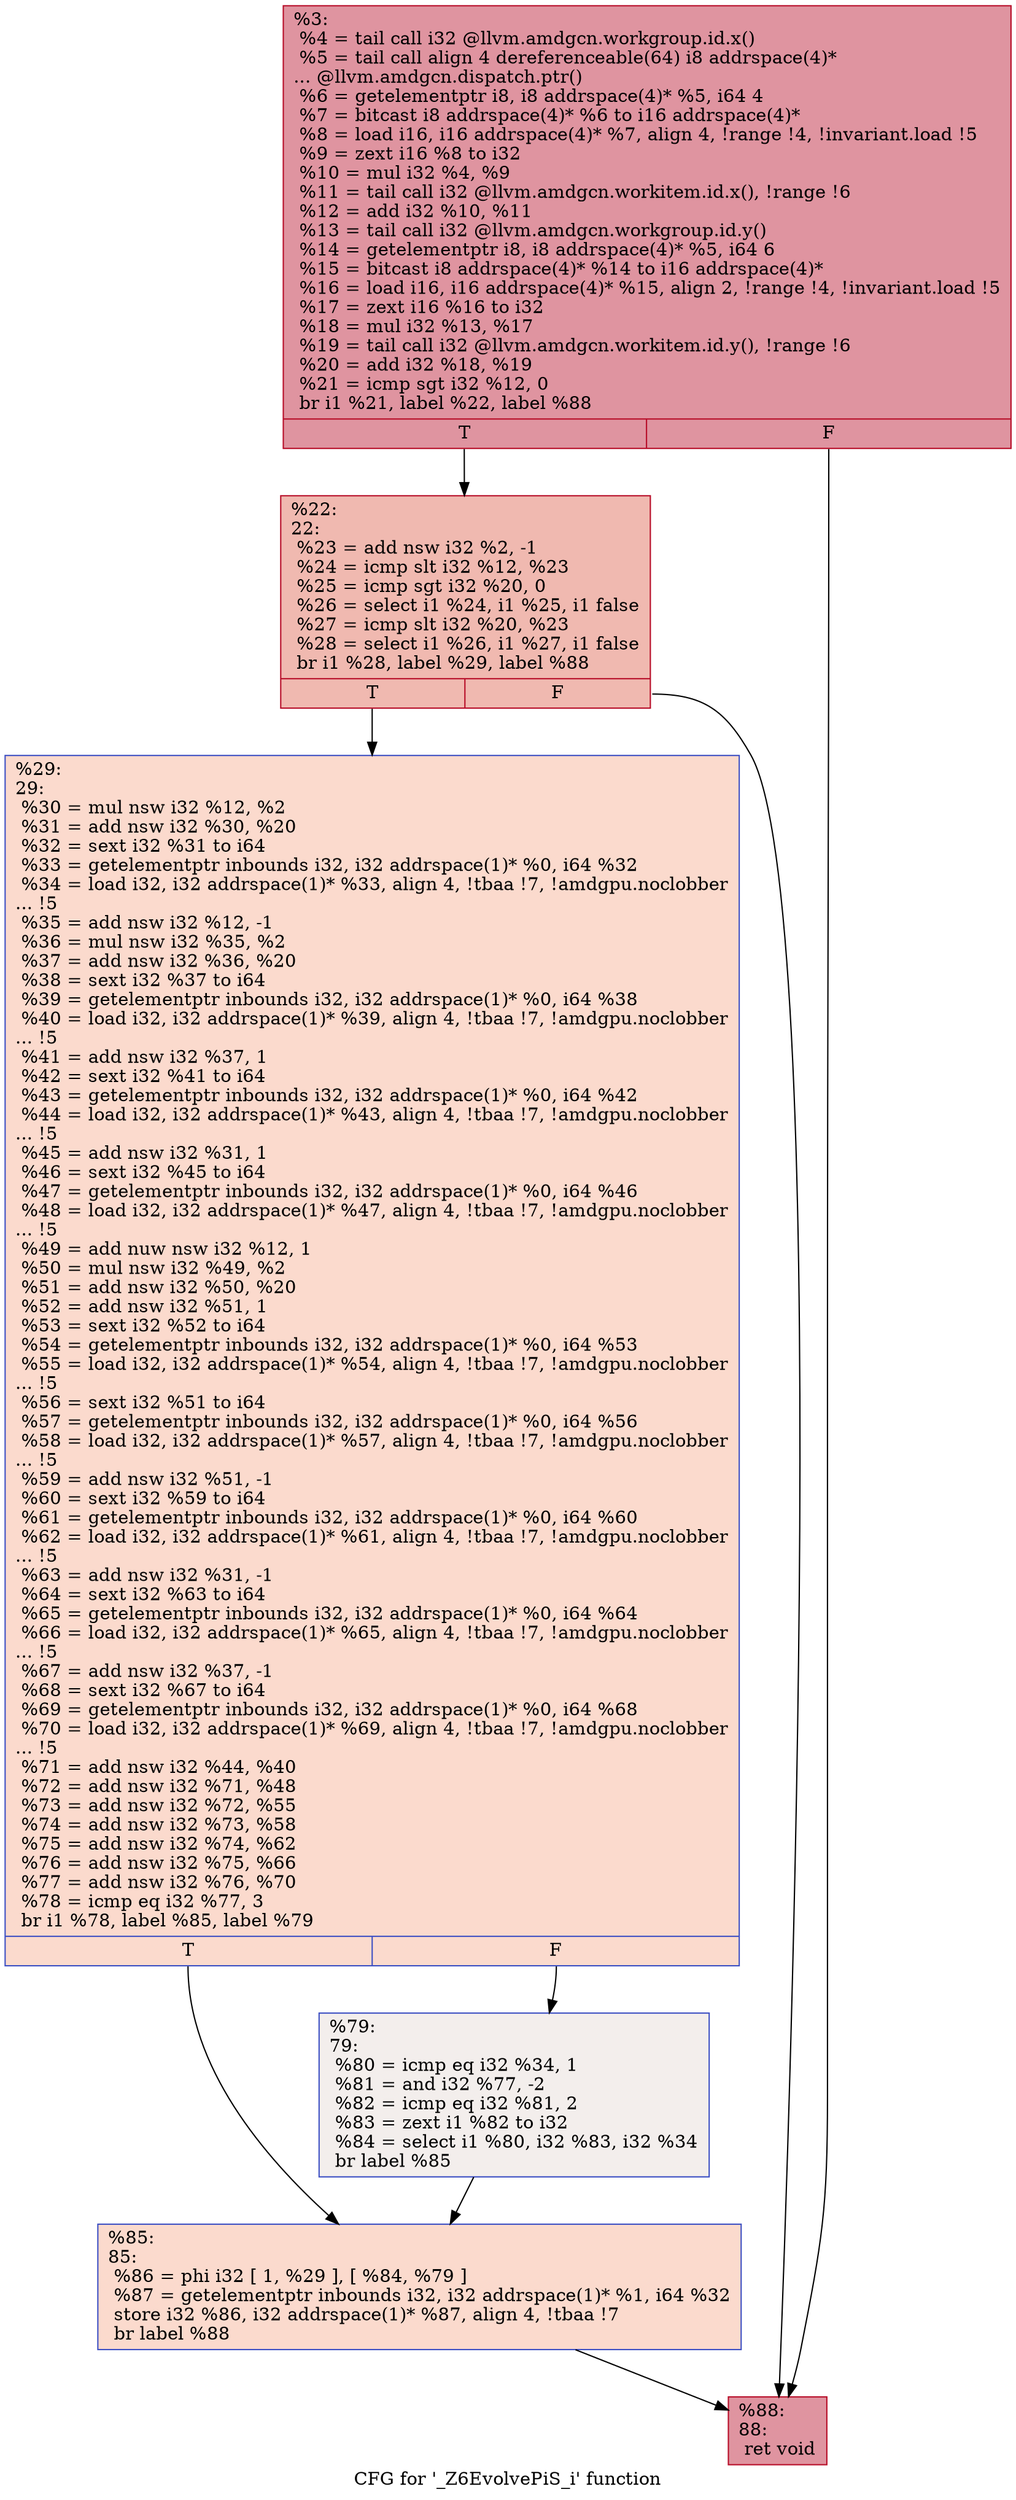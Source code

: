 digraph "CFG for '_Z6EvolvePiS_i' function" {
	label="CFG for '_Z6EvolvePiS_i' function";

	Node0x4b09c80 [shape=record,color="#b70d28ff", style=filled, fillcolor="#b70d2870",label="{%3:\l  %4 = tail call i32 @llvm.amdgcn.workgroup.id.x()\l  %5 = tail call align 4 dereferenceable(64) i8 addrspace(4)*\l... @llvm.amdgcn.dispatch.ptr()\l  %6 = getelementptr i8, i8 addrspace(4)* %5, i64 4\l  %7 = bitcast i8 addrspace(4)* %6 to i16 addrspace(4)*\l  %8 = load i16, i16 addrspace(4)* %7, align 4, !range !4, !invariant.load !5\l  %9 = zext i16 %8 to i32\l  %10 = mul i32 %4, %9\l  %11 = tail call i32 @llvm.amdgcn.workitem.id.x(), !range !6\l  %12 = add i32 %10, %11\l  %13 = tail call i32 @llvm.amdgcn.workgroup.id.y()\l  %14 = getelementptr i8, i8 addrspace(4)* %5, i64 6\l  %15 = bitcast i8 addrspace(4)* %14 to i16 addrspace(4)*\l  %16 = load i16, i16 addrspace(4)* %15, align 2, !range !4, !invariant.load !5\l  %17 = zext i16 %16 to i32\l  %18 = mul i32 %13, %17\l  %19 = tail call i32 @llvm.amdgcn.workitem.id.y(), !range !6\l  %20 = add i32 %18, %19\l  %21 = icmp sgt i32 %12, 0\l  br i1 %21, label %22, label %88\l|{<s0>T|<s1>F}}"];
	Node0x4b09c80:s0 -> Node0x4b0d600;
	Node0x4b09c80:s1 -> Node0x4b0d690;
	Node0x4b0d600 [shape=record,color="#b70d28ff", style=filled, fillcolor="#de614d70",label="{%22:\l22:                                               \l  %23 = add nsw i32 %2, -1\l  %24 = icmp slt i32 %12, %23\l  %25 = icmp sgt i32 %20, 0\l  %26 = select i1 %24, i1 %25, i1 false\l  %27 = icmp slt i32 %20, %23\l  %28 = select i1 %26, i1 %27, i1 false\l  br i1 %28, label %29, label %88\l|{<s0>T|<s1>F}}"];
	Node0x4b0d600:s0 -> Node0x4b0dbd0;
	Node0x4b0d600:s1 -> Node0x4b0d690;
	Node0x4b0dbd0 [shape=record,color="#3d50c3ff", style=filled, fillcolor="#f7ac8e70",label="{%29:\l29:                                               \l  %30 = mul nsw i32 %12, %2\l  %31 = add nsw i32 %30, %20\l  %32 = sext i32 %31 to i64\l  %33 = getelementptr inbounds i32, i32 addrspace(1)* %0, i64 %32\l  %34 = load i32, i32 addrspace(1)* %33, align 4, !tbaa !7, !amdgpu.noclobber\l... !5\l  %35 = add nsw i32 %12, -1\l  %36 = mul nsw i32 %35, %2\l  %37 = add nsw i32 %36, %20\l  %38 = sext i32 %37 to i64\l  %39 = getelementptr inbounds i32, i32 addrspace(1)* %0, i64 %38\l  %40 = load i32, i32 addrspace(1)* %39, align 4, !tbaa !7, !amdgpu.noclobber\l... !5\l  %41 = add nsw i32 %37, 1\l  %42 = sext i32 %41 to i64\l  %43 = getelementptr inbounds i32, i32 addrspace(1)* %0, i64 %42\l  %44 = load i32, i32 addrspace(1)* %43, align 4, !tbaa !7, !amdgpu.noclobber\l... !5\l  %45 = add nsw i32 %31, 1\l  %46 = sext i32 %45 to i64\l  %47 = getelementptr inbounds i32, i32 addrspace(1)* %0, i64 %46\l  %48 = load i32, i32 addrspace(1)* %47, align 4, !tbaa !7, !amdgpu.noclobber\l... !5\l  %49 = add nuw nsw i32 %12, 1\l  %50 = mul nsw i32 %49, %2\l  %51 = add nsw i32 %50, %20\l  %52 = add nsw i32 %51, 1\l  %53 = sext i32 %52 to i64\l  %54 = getelementptr inbounds i32, i32 addrspace(1)* %0, i64 %53\l  %55 = load i32, i32 addrspace(1)* %54, align 4, !tbaa !7, !amdgpu.noclobber\l... !5\l  %56 = sext i32 %51 to i64\l  %57 = getelementptr inbounds i32, i32 addrspace(1)* %0, i64 %56\l  %58 = load i32, i32 addrspace(1)* %57, align 4, !tbaa !7, !amdgpu.noclobber\l... !5\l  %59 = add nsw i32 %51, -1\l  %60 = sext i32 %59 to i64\l  %61 = getelementptr inbounds i32, i32 addrspace(1)* %0, i64 %60\l  %62 = load i32, i32 addrspace(1)* %61, align 4, !tbaa !7, !amdgpu.noclobber\l... !5\l  %63 = add nsw i32 %31, -1\l  %64 = sext i32 %63 to i64\l  %65 = getelementptr inbounds i32, i32 addrspace(1)* %0, i64 %64\l  %66 = load i32, i32 addrspace(1)* %65, align 4, !tbaa !7, !amdgpu.noclobber\l... !5\l  %67 = add nsw i32 %37, -1\l  %68 = sext i32 %67 to i64\l  %69 = getelementptr inbounds i32, i32 addrspace(1)* %0, i64 %68\l  %70 = load i32, i32 addrspace(1)* %69, align 4, !tbaa !7, !amdgpu.noclobber\l... !5\l  %71 = add nsw i32 %44, %40\l  %72 = add nsw i32 %71, %48\l  %73 = add nsw i32 %72, %55\l  %74 = add nsw i32 %73, %58\l  %75 = add nsw i32 %74, %62\l  %76 = add nsw i32 %75, %66\l  %77 = add nsw i32 %76, %70\l  %78 = icmp eq i32 %77, 3\l  br i1 %78, label %85, label %79\l|{<s0>T|<s1>F}}"];
	Node0x4b0dbd0:s0 -> Node0x4b103d0;
	Node0x4b0dbd0:s1 -> Node0x4b10460;
	Node0x4b10460 [shape=record,color="#3d50c3ff", style=filled, fillcolor="#e3d9d370",label="{%79:\l79:                                               \l  %80 = icmp eq i32 %34, 1\l  %81 = and i32 %77, -2\l  %82 = icmp eq i32 %81, 2\l  %83 = zext i1 %82 to i32\l  %84 = select i1 %80, i32 %83, i32 %34\l  br label %85\l}"];
	Node0x4b10460 -> Node0x4b103d0;
	Node0x4b103d0 [shape=record,color="#3d50c3ff", style=filled, fillcolor="#f7ac8e70",label="{%85:\l85:                                               \l  %86 = phi i32 [ 1, %29 ], [ %84, %79 ]\l  %87 = getelementptr inbounds i32, i32 addrspace(1)* %1, i64 %32\l  store i32 %86, i32 addrspace(1)* %87, align 4, !tbaa !7\l  br label %88\l}"];
	Node0x4b103d0 -> Node0x4b0d690;
	Node0x4b0d690 [shape=record,color="#b70d28ff", style=filled, fillcolor="#b70d2870",label="{%88:\l88:                                               \l  ret void\l}"];
}

